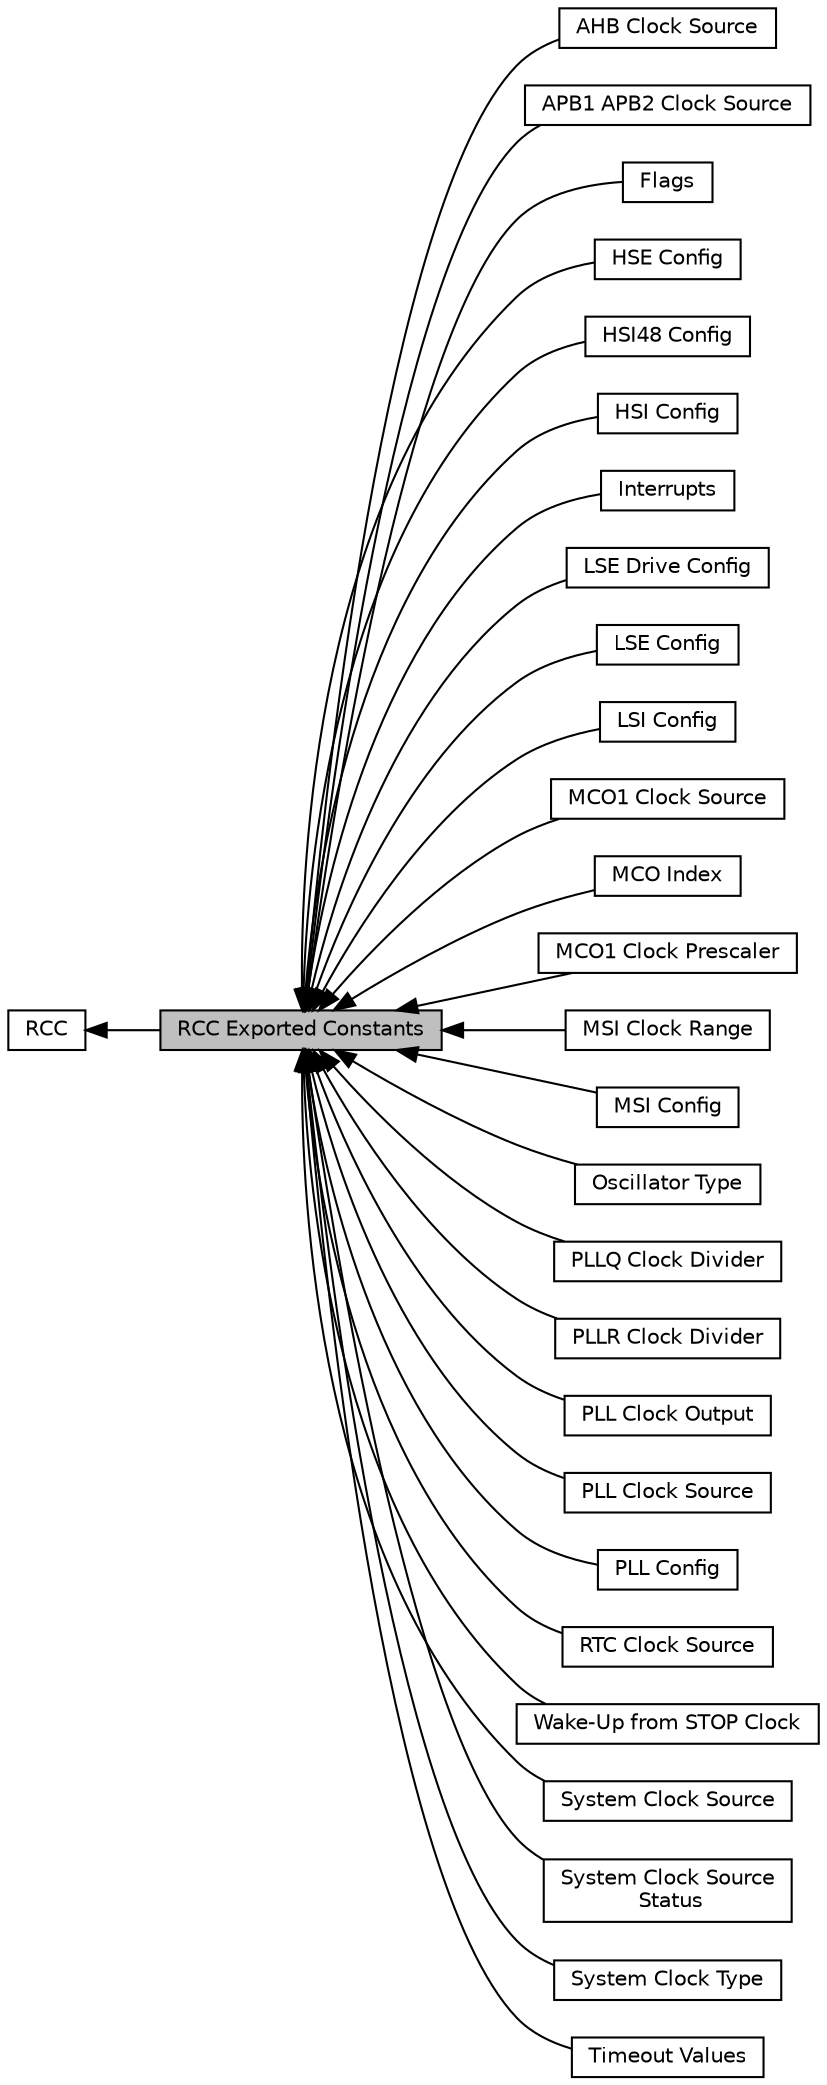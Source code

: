 digraph "RCC Exported Constants"
{
  edge [fontname="Helvetica",fontsize="10",labelfontname="Helvetica",labelfontsize="10"];
  node [fontname="Helvetica",fontsize="10",shape=box];
  rankdir=LR;
  Node2 [label="RCC",height=0.2,width=0.4,color="black", fillcolor="white", style="filled",URL="$group___r_c_c.html",tooltip="RCC HAL module driver."];
  Node20 [label="AHB Clock Source",height=0.2,width=0.4,color="black", fillcolor="white", style="filled",URL="$group___r_c_c___a_h_b___clock___source.html",tooltip=" "];
  Node21 [label="APB1 APB2 Clock Source",height=0.2,width=0.4,color="black", fillcolor="white", style="filled",URL="$group___r_c_c___a_p_b1___a_p_b2___clock___source.html",tooltip=" "];
  Node1 [label="RCC Exported Constants",height=0.2,width=0.4,color="black", fillcolor="grey75", style="filled", fontcolor="black",tooltip=" "];
  Node27 [label="Flags",height=0.2,width=0.4,color="black", fillcolor="white", style="filled",URL="$group___r_c_c___flag.html",tooltip=" "];
  Node5 [label="HSE Config",height=0.2,width=0.4,color="black", fillcolor="white", style="filled",URL="$group___r_c_c___h_s_e___config.html",tooltip=" "];
  Node10 [label="HSI48 Config",height=0.2,width=0.4,color="black", fillcolor="white", style="filled",URL="$group___r_c_c___h_s_i48___config.html",tooltip=" "];
  Node7 [label="HSI Config",height=0.2,width=0.4,color="black", fillcolor="white", style="filled",URL="$group___r_c_c___h_s_i___config.html",tooltip=" "];
  Node26 [label="Interrupts",height=0.2,width=0.4,color="black", fillcolor="white", style="filled",URL="$group___r_c_c___interrupt.html",tooltip=" "];
  Node28 [label="LSE Drive Config",height=0.2,width=0.4,color="black", fillcolor="white", style="filled",URL="$group___r_c_c___l_s_e_drive___config.html",tooltip=" "];
  Node6 [label="LSE Config",height=0.2,width=0.4,color="black", fillcolor="white", style="filled",URL="$group___r_c_c___l_s_e___config.html",tooltip=" "];
  Node8 [label="LSI Config",height=0.2,width=0.4,color="black", fillcolor="white", style="filled",URL="$group___r_c_c___l_s_i___config.html",tooltip=" "];
  Node24 [label="MCO1 Clock Source",height=0.2,width=0.4,color="black", fillcolor="white", style="filled",URL="$group___r_c_c___m_c_o1___clock___source.html",tooltip=" "];
  Node23 [label="MCO Index",height=0.2,width=0.4,color="black", fillcolor="white", style="filled",URL="$group___r_c_c___m_c_o___index.html",tooltip=" "];
  Node25 [label="MCO1 Clock Prescaler",height=0.2,width=0.4,color="black", fillcolor="white", style="filled",URL="$group___r_c_c___m_c_ox___clock___prescaler.html",tooltip=" "];
  Node16 [label="MSI Clock Range",height=0.2,width=0.4,color="black", fillcolor="white", style="filled",URL="$group___r_c_c___m_s_i___clock___range.html",tooltip=" "];
  Node9 [label="MSI Config",height=0.2,width=0.4,color="black", fillcolor="white", style="filled",URL="$group___r_c_c___m_s_i___config.html",tooltip=" "];
  Node4 [label="Oscillator Type",height=0.2,width=0.4,color="black", fillcolor="white", style="filled",URL="$group___r_c_c___oscillator___type.html",tooltip=" "];
  Node12 [label="PLLQ Clock Divider",height=0.2,width=0.4,color="black", fillcolor="white", style="filled",URL="$group___r_c_c___p_l_l_q___clock___divider.html",tooltip=" "];
  Node13 [label="PLLR Clock Divider",height=0.2,width=0.4,color="black", fillcolor="white", style="filled",URL="$group___r_c_c___p_l_l_r___clock___divider.html",tooltip=" "];
  Node15 [label="PLL Clock Output",height=0.2,width=0.4,color="black", fillcolor="white", style="filled",URL="$group___r_c_c___p_l_l___clock___output.html",tooltip=" "];
  Node14 [label="PLL Clock Source",height=0.2,width=0.4,color="black", fillcolor="white", style="filled",URL="$group___r_c_c___p_l_l___clock___source.html",tooltip=" "];
  Node11 [label="PLL Config",height=0.2,width=0.4,color="black", fillcolor="white", style="filled",URL="$group___r_c_c___p_l_l___config.html",tooltip=" "];
  Node22 [label="RTC Clock Source",height=0.2,width=0.4,color="black", fillcolor="white", style="filled",URL="$group___r_c_c___r_t_c___clock___source.html",tooltip=" "];
  Node29 [label="Wake-Up from STOP Clock",height=0.2,width=0.4,color="black", fillcolor="white", style="filled",URL="$group___r_c_c___stop___wake_up_clock.html",tooltip=" "];
  Node18 [label="System Clock Source",height=0.2,width=0.4,color="black", fillcolor="white", style="filled",URL="$group___r_c_c___system___clock___source.html",tooltip=" "];
  Node19 [label="System Clock Source\l Status",height=0.2,width=0.4,color="black", fillcolor="white", style="filled",URL="$group___r_c_c___system___clock___source___status.html",tooltip=" "];
  Node17 [label="System Clock Type",height=0.2,width=0.4,color="black", fillcolor="white", style="filled",URL="$group___r_c_c___system___clock___type.html",tooltip=" "];
  Node3 [label="Timeout Values",height=0.2,width=0.4,color="black", fillcolor="white", style="filled",URL="$group___r_c_c___timeout___value.html",tooltip=" "];
  Node2->Node1 [shape=plaintext, dir="back", style="solid"];
  Node1->Node3 [shape=plaintext, dir="back", style="solid"];
  Node1->Node4 [shape=plaintext, dir="back", style="solid"];
  Node1->Node5 [shape=plaintext, dir="back", style="solid"];
  Node1->Node6 [shape=plaintext, dir="back", style="solid"];
  Node1->Node7 [shape=plaintext, dir="back", style="solid"];
  Node1->Node8 [shape=plaintext, dir="back", style="solid"];
  Node1->Node9 [shape=plaintext, dir="back", style="solid"];
  Node1->Node10 [shape=plaintext, dir="back", style="solid"];
  Node1->Node11 [shape=plaintext, dir="back", style="solid"];
  Node1->Node12 [shape=plaintext, dir="back", style="solid"];
  Node1->Node13 [shape=plaintext, dir="back", style="solid"];
  Node1->Node14 [shape=plaintext, dir="back", style="solid"];
  Node1->Node15 [shape=plaintext, dir="back", style="solid"];
  Node1->Node16 [shape=plaintext, dir="back", style="solid"];
  Node1->Node17 [shape=plaintext, dir="back", style="solid"];
  Node1->Node18 [shape=plaintext, dir="back", style="solid"];
  Node1->Node19 [shape=plaintext, dir="back", style="solid"];
  Node1->Node20 [shape=plaintext, dir="back", style="solid"];
  Node1->Node21 [shape=plaintext, dir="back", style="solid"];
  Node1->Node22 [shape=plaintext, dir="back", style="solid"];
  Node1->Node23 [shape=plaintext, dir="back", style="solid"];
  Node1->Node24 [shape=plaintext, dir="back", style="solid"];
  Node1->Node25 [shape=plaintext, dir="back", style="solid"];
  Node1->Node26 [shape=plaintext, dir="back", style="solid"];
  Node1->Node27 [shape=plaintext, dir="back", style="solid"];
  Node1->Node28 [shape=plaintext, dir="back", style="solid"];
  Node1->Node29 [shape=plaintext, dir="back", style="solid"];
}
